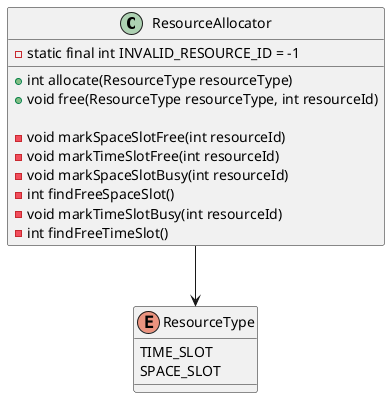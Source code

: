 @startuml


    class ResourceAllocator {
        +int allocate(ResourceType resourceType)
        +void free(ResourceType resourceType, int resourceId)
        
        -void markSpaceSlotFree(int resourceId)
        -void markTimeSlotFree(int resourceId)
        -void markSpaceSlotBusy(int resourceId)
        -int findFreeSpaceSlot()
        -void markTimeSlotBusy(int resourceId)
        -int findFreeTimeSlot()
        
        -static final int INVALID_RESOURCE_ID = -1
    }

    enum ResourceType {
        TIME_SLOT
        SPACE_SLOT
    }


ResourceAllocator --> ResourceType
@enduml

